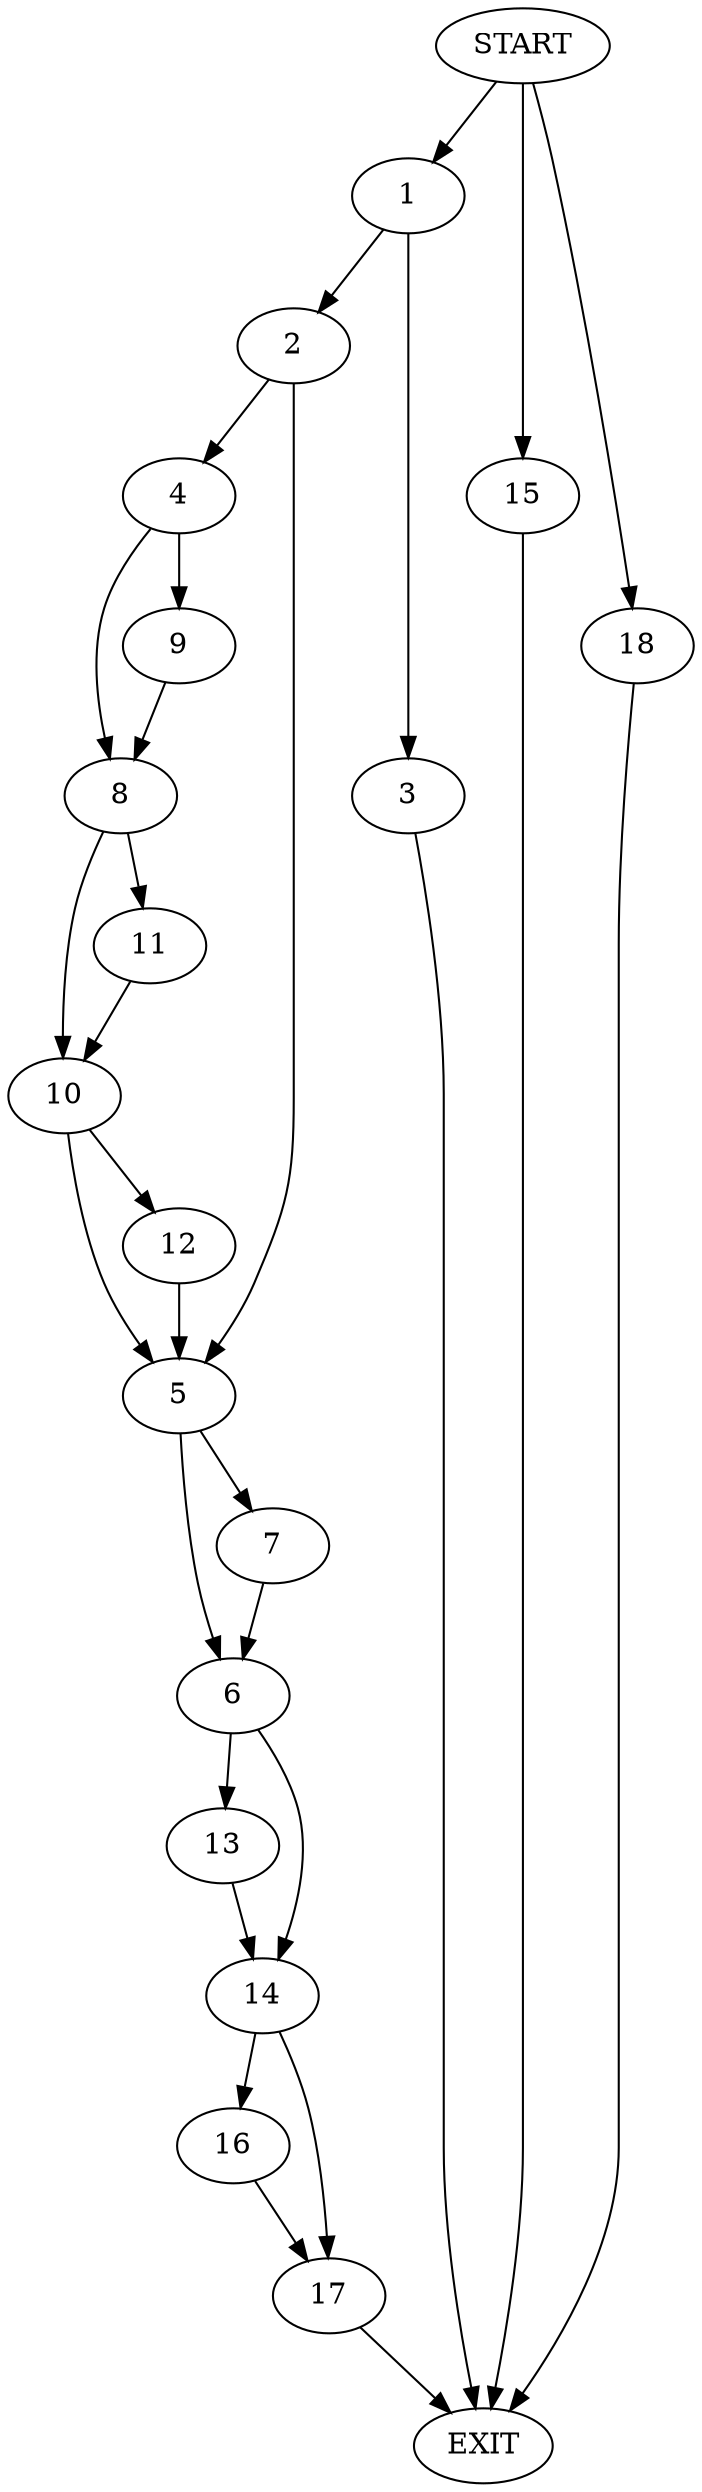digraph {
0 [label="START"]
19 [label="EXIT"]
0 -> 1
1 -> 2
1 -> 3
2 -> 4
2 -> 5
3 -> 19
5 -> 6
5 -> 7
4 -> 8
4 -> 9
9 -> 8
8 -> 10
8 -> 11
11 -> 10
10 -> 12
10 -> 5
12 -> 5
7 -> 6
6 -> 13
6 -> 14
0 -> 15
15 -> 19
14 -> 16
14 -> 17
13 -> 14
16 -> 17
17 -> 19
0 -> 18
18 -> 19
}

